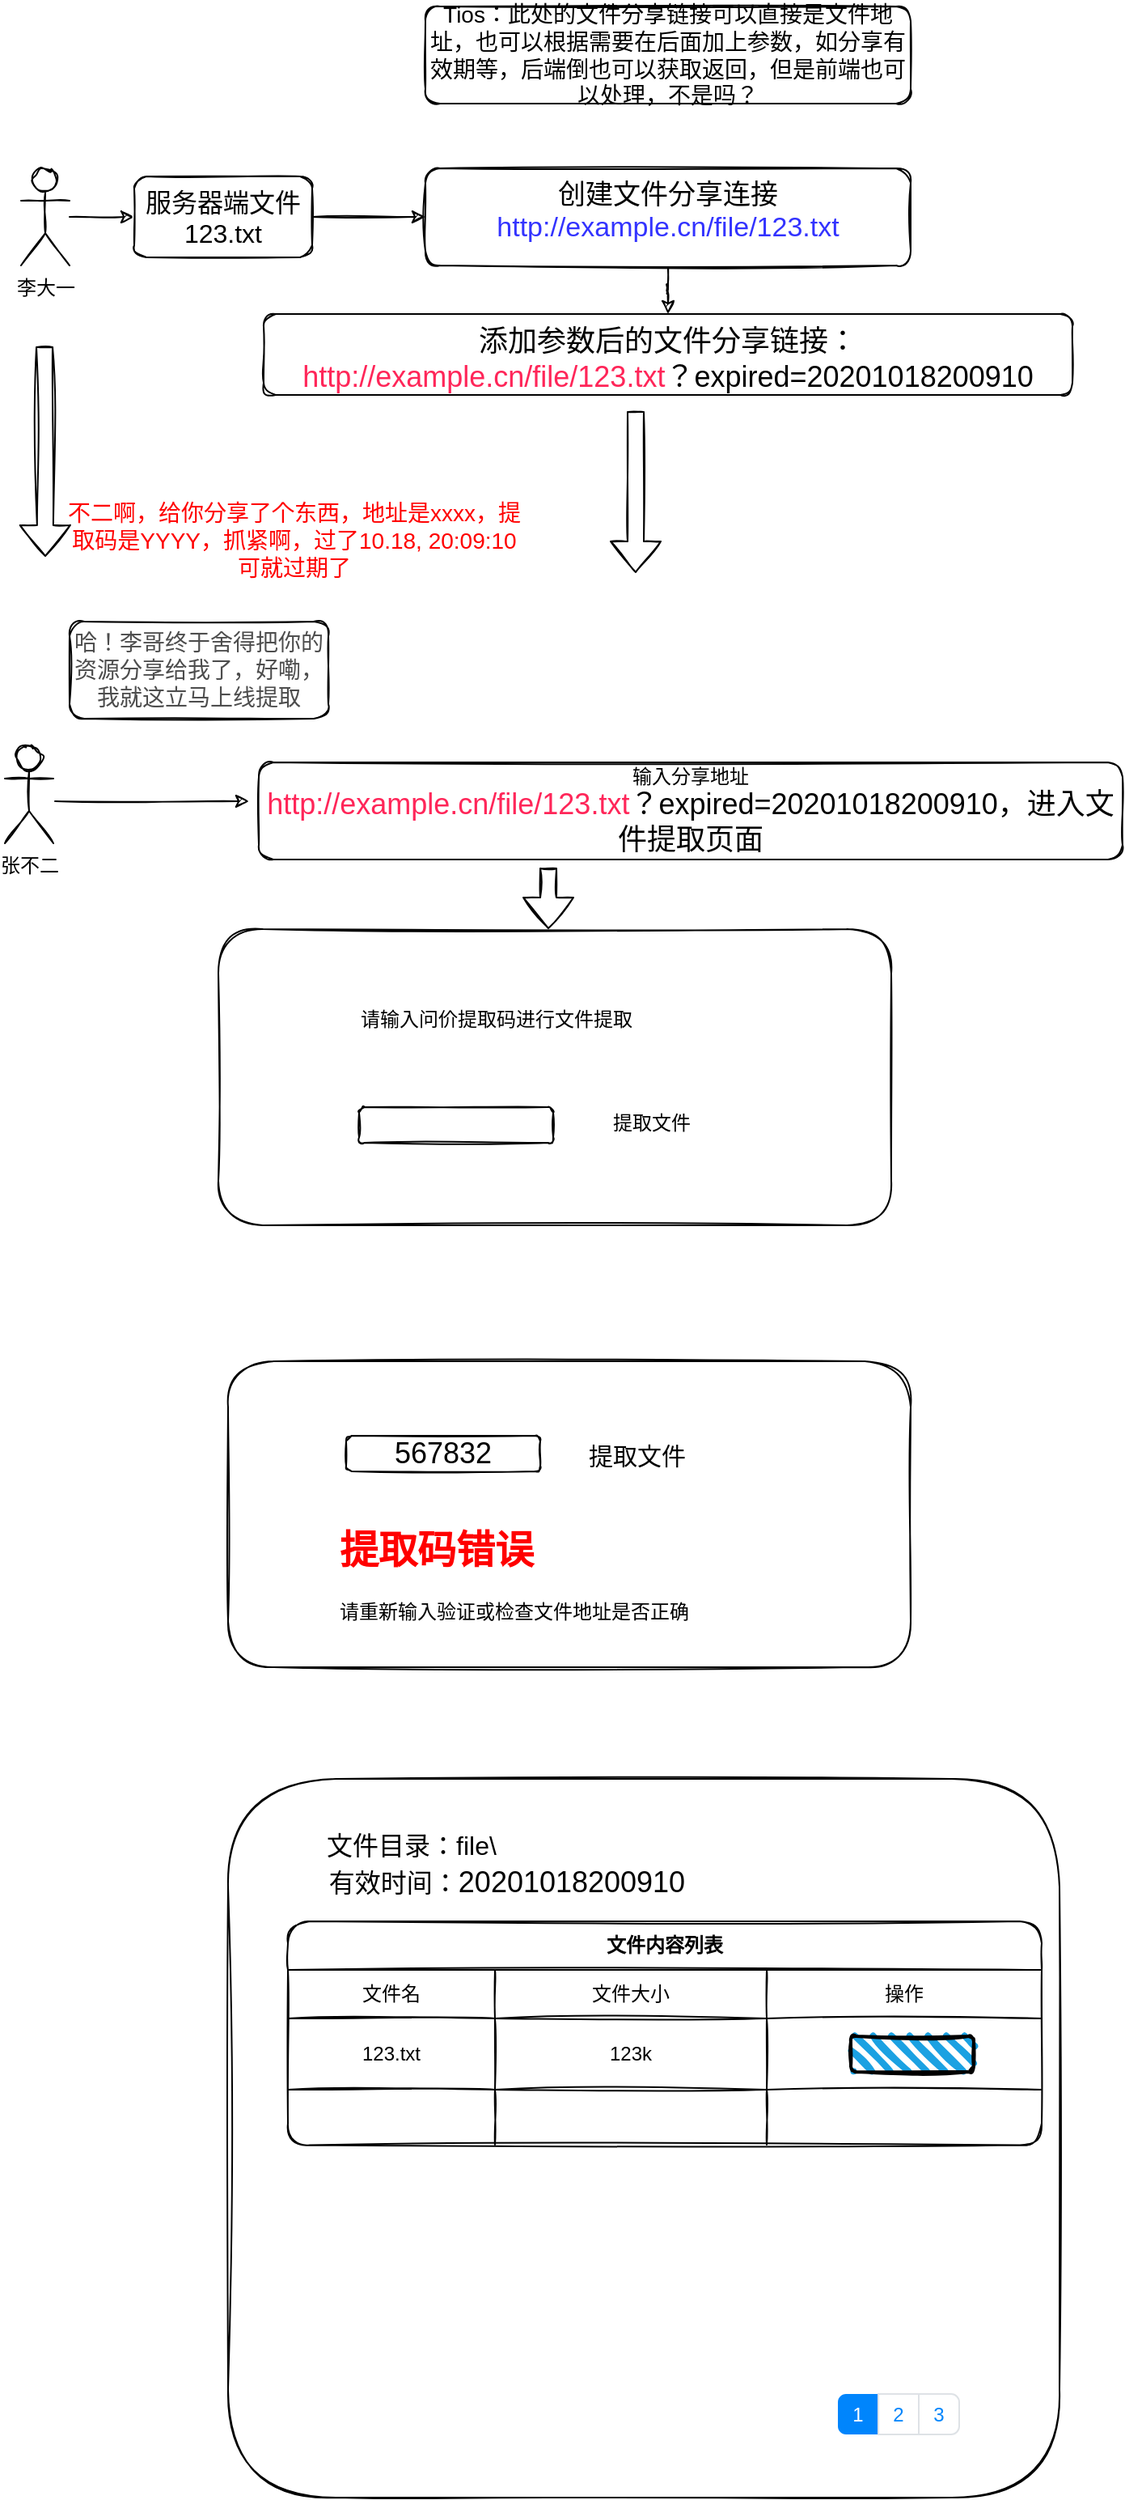 <mxfile version="13.6.4" type="github">
  <diagram id="DDBYl9v7bE2k25orbSkt" name="Page-1">
    <mxGraphModel dx="999" dy="752" grid="0" gridSize="10" guides="1" tooltips="1" connect="1" arrows="1" fold="1" page="1" pageScale="1" pageWidth="827" pageHeight="1169" background="none" math="0" shadow="0">
      <root>
        <mxCell id="0" />
        <mxCell id="1" parent="0" />
        <mxCell id="7vhfV_jU5vwpWM1bPvTO-6" value="" style="edgeStyle=orthogonalEdgeStyle;orthogonalLoop=1;jettySize=auto;html=1;sketch=1;" edge="1" parent="1" source="7vhfV_jU5vwpWM1bPvTO-4" target="7vhfV_jU5vwpWM1bPvTO-5">
          <mxGeometry relative="1" as="geometry" />
        </mxCell>
        <mxCell id="7vhfV_jU5vwpWM1bPvTO-4" value="李大一" style="shape=umlActor;verticalLabelPosition=bottom;verticalAlign=top;html=1;outlineConnect=0;sketch=1;rounded=1;" vertex="1" parent="1">
          <mxGeometry x="100" y="120" width="30" height="60" as="geometry" />
        </mxCell>
        <mxCell id="7vhfV_jU5vwpWM1bPvTO-11" value="" style="edgeStyle=orthogonalEdgeStyle;orthogonalLoop=1;jettySize=auto;html=1;sketch=1;" edge="1" parent="1" source="7vhfV_jU5vwpWM1bPvTO-5" target="7vhfV_jU5vwpWM1bPvTO-10">
          <mxGeometry relative="1" as="geometry" />
        </mxCell>
        <mxCell id="7vhfV_jU5vwpWM1bPvTO-5" value="&lt;font style=&quot;font-size: 16px&quot;&gt;服务器端文件&lt;br&gt;123.txt&lt;/font&gt;" style="whiteSpace=wrap;html=1;verticalAlign=top;sketch=1;rounded=1;" vertex="1" parent="1">
          <mxGeometry x="170" y="125" width="110" height="50" as="geometry" />
        </mxCell>
        <mxCell id="7vhfV_jU5vwpWM1bPvTO-17" value="" style="edgeStyle=orthogonalEdgeStyle;orthogonalLoop=1;jettySize=auto;html=1;sketch=1;" edge="1" parent="1" source="7vhfV_jU5vwpWM1bPvTO-10" target="7vhfV_jU5vwpWM1bPvTO-16">
          <mxGeometry relative="1" as="geometry" />
        </mxCell>
        <mxCell id="7vhfV_jU5vwpWM1bPvTO-10" value="&lt;font style=&quot;font-size: 17px&quot;&gt;创建文件分享连接&lt;br&gt;&lt;font color=&quot;#3333ff&quot;&gt;http://example.cn/file/123.txt&lt;/font&gt;&lt;/font&gt;" style="whiteSpace=wrap;html=1;verticalAlign=top;sketch=1;rounded=1;" vertex="1" parent="1">
          <mxGeometry x="350" y="120" width="300" height="60" as="geometry" />
        </mxCell>
        <mxCell id="7vhfV_jU5vwpWM1bPvTO-12" value="" style="shape=flexArrow;endArrow=classic;html=1;sketch=1;" edge="1" parent="1">
          <mxGeometry width="50" height="50" relative="1" as="geometry">
            <mxPoint x="480" y="270" as="sourcePoint" />
            <mxPoint x="480" y="370" as="targetPoint" />
          </mxGeometry>
        </mxCell>
        <mxCell id="7vhfV_jU5vwpWM1bPvTO-13" value="&lt;font style=&quot;font-size: 14px&quot;&gt;Tios：此处的文件分享链接可以直接是文件地址，也可以根据需要在后面加上参数，如分享有效期等，后端倒也可以获取返回，但是前端也可以处理，不是吗？&lt;/font&gt;" style="whiteSpace=wrap;html=1;sketch=1;rounded=1;" vertex="1" parent="1">
          <mxGeometry x="350" y="20" width="300" height="60" as="geometry" />
        </mxCell>
        <mxCell id="7vhfV_jU5vwpWM1bPvTO-16" value="&lt;font style=&quot;font-size: 18px&quot;&gt;添加参数后的文件分享链接：&lt;br&gt;&lt;font color=&quot;#ff2659&quot;&gt;http://example.cn/file/123.txt&lt;/font&gt;？expired=20201018200910&lt;/font&gt;" style="whiteSpace=wrap;html=1;verticalAlign=top;sketch=1;rounded=1;" vertex="1" parent="1">
          <mxGeometry x="250" y="210" width="500" height="50" as="geometry" />
        </mxCell>
        <mxCell id="7vhfV_jU5vwpWM1bPvTO-18" value="" style="shape=flexArrow;endArrow=classic;html=1;sketch=1;" edge="1" parent="1">
          <mxGeometry width="50" height="50" relative="1" as="geometry">
            <mxPoint x="114.5" y="230" as="sourcePoint" />
            <mxPoint x="115" y="360" as="targetPoint" />
          </mxGeometry>
        </mxCell>
        <mxCell id="7vhfV_jU5vwpWM1bPvTO-20" value="&lt;font color=&quot;#ff0000&quot; style=&quot;font-size: 14px&quot;&gt;不二啊，给你分享了个东西，地址是xxxx，提取码是YYYY，抓紧啊，过了10.18, 20:09:10可就过期了&lt;/font&gt;" style="text;html=1;strokeColor=none;fillColor=none;align=center;verticalAlign=middle;whiteSpace=wrap;sketch=1;rounded=1;" vertex="1" parent="1">
          <mxGeometry x="124" y="340" width="290" height="20" as="geometry" />
        </mxCell>
        <mxCell id="7vhfV_jU5vwpWM1bPvTO-26" style="edgeStyle=orthogonalEdgeStyle;orthogonalLoop=1;jettySize=auto;html=1;sketch=1;" edge="1" parent="1">
          <mxGeometry relative="1" as="geometry">
            <mxPoint x="241" y="511" as="targetPoint" />
            <mxPoint x="121" y="511" as="sourcePoint" />
          </mxGeometry>
        </mxCell>
        <mxCell id="7vhfV_jU5vwpWM1bPvTO-21" value="张不二" style="shape=umlActor;verticalLabelPosition=bottom;verticalAlign=top;html=1;outlineConnect=0;sketch=1;rounded=1;" vertex="1" parent="1">
          <mxGeometry x="90" y="477" width="30" height="60" as="geometry" />
        </mxCell>
        <mxCell id="7vhfV_jU5vwpWM1bPvTO-22" value="&lt;font style=&quot;font-size: 14px&quot; color=&quot;#4d4d4d&quot;&gt;哈！李哥终于舍得把你的资源分享给我了，好嘞，我就这立马上线提取&lt;/font&gt;" style="whiteSpace=wrap;html=1;sketch=1;rounded=1;" vertex="1" parent="1">
          <mxGeometry x="130" y="400" width="160" height="60" as="geometry" />
        </mxCell>
        <mxCell id="7vhfV_jU5vwpWM1bPvTO-25" value="输入分享地址&lt;br&gt;&lt;font color=&quot;#ff2659&quot; style=&quot;font-size: 18px&quot;&gt;http://example.cn/file/123.txt&lt;/font&gt;&lt;span style=&quot;font-size: 18px&quot;&gt;？expired=20201018200910，进入文件提取页面&lt;/span&gt;" style="whiteSpace=wrap;html=1;sketch=1;rounded=1;" vertex="1" parent="1">
          <mxGeometry x="247" y="487" width="534" height="60" as="geometry" />
        </mxCell>
        <mxCell id="7vhfV_jU5vwpWM1bPvTO-28" value="" style="whiteSpace=wrap;html=1;sketch=1;rounded=1;" vertex="1" parent="1">
          <mxGeometry x="222" y="590" width="416" height="183" as="geometry" />
        </mxCell>
        <mxCell id="7vhfV_jU5vwpWM1bPvTO-29" value="" style="whiteSpace=wrap;html=1;sketch=1;rounded=1;" vertex="1" parent="1">
          <mxGeometry x="309" y="700" width="120" height="22" as="geometry" />
        </mxCell>
        <mxCell id="7vhfV_jU5vwpWM1bPvTO-30" value="请输入问价提取码进行文件提取" style="text;html=1;strokeColor=none;fillColor=none;align=center;verticalAlign=middle;whiteSpace=wrap;sketch=1;rounded=1;" vertex="1" parent="1">
          <mxGeometry x="307" y="636" width="174" height="20" as="geometry" />
        </mxCell>
        <mxCell id="7vhfV_jU5vwpWM1bPvTO-33" value="提取文件" style="text;html=1;strokeColor=none;fillColor=none;align=center;verticalAlign=middle;whiteSpace=wrap;sketch=1;rounded=1;" vertex="1" parent="1">
          <mxGeometry x="456" y="700" width="68" height="20" as="geometry" />
        </mxCell>
        <mxCell id="7vhfV_jU5vwpWM1bPvTO-35" value="" style="shape=flexArrow;endArrow=classic;html=1;sketch=1;" edge="1" parent="1">
          <mxGeometry width="50" height="50" relative="1" as="geometry">
            <mxPoint x="426" y="552" as="sourcePoint" />
            <mxPoint x="426" y="590" as="targetPoint" />
          </mxGeometry>
        </mxCell>
        <mxCell id="7vhfV_jU5vwpWM1bPvTO-36" value="" style="rounded=1;whiteSpace=wrap;html=1;sketch=1;" vertex="1" parent="1">
          <mxGeometry x="228" y="857" width="422" height="189" as="geometry" />
        </mxCell>
        <mxCell id="7vhfV_jU5vwpWM1bPvTO-37" value="&lt;font style=&quot;font-size: 18px&quot;&gt;567832&lt;/font&gt;" style="whiteSpace=wrap;html=1;sketch=1;rounded=1;" vertex="1" parent="1">
          <mxGeometry x="301" y="903" width="120" height="22" as="geometry" />
        </mxCell>
        <mxCell id="7vhfV_jU5vwpWM1bPvTO-38" value="&lt;font style=&quot;font-size: 15px&quot;&gt;提取文件&lt;/font&gt;" style="text;html=1;strokeColor=none;fillColor=none;align=center;verticalAlign=middle;whiteSpace=wrap;sketch=1;rounded=1;" vertex="1" parent="1">
          <mxGeometry x="447" y="905" width="68" height="20" as="geometry" />
        </mxCell>
        <mxCell id="7vhfV_jU5vwpWM1bPvTO-39" value="&lt;h1&gt;&lt;font color=&quot;#ff0000&quot;&gt;提取码错误&lt;/font&gt;&lt;/h1&gt;&lt;p&gt;请重新输入验证或检查文件地址是否正确&lt;/p&gt;" style="text;html=1;strokeColor=none;fillColor=none;spacing=5;spacingTop=-20;whiteSpace=wrap;overflow=hidden;rounded=0;sketch=1;" vertex="1" parent="1">
          <mxGeometry x="292" y="954" width="263" height="67" as="geometry" />
        </mxCell>
        <mxCell id="7vhfV_jU5vwpWM1bPvTO-40" value="" style="rounded=1;whiteSpace=wrap;html=1;sketch=1;" vertex="1" parent="1">
          <mxGeometry x="228" y="1115" width="514" height="444" as="geometry" />
        </mxCell>
        <mxCell id="7vhfV_jU5vwpWM1bPvTO-44" value="&lt;font style=&quot;font-size: 16px&quot;&gt;文件目录：file\&lt;/font&gt;" style="text;html=1;strokeColor=none;fillColor=none;align=center;verticalAlign=middle;whiteSpace=wrap;rounded=0;sketch=1;" vertex="1" parent="1">
          <mxGeometry x="269" y="1146" width="145" height="20" as="geometry" />
        </mxCell>
        <mxCell id="7vhfV_jU5vwpWM1bPvTO-45" value="&lt;span style=&quot;font-size: 16px&quot;&gt;有效时间：&lt;/span&gt;&lt;span style=&quot;font-size: 18px&quot;&gt;20201018200910&lt;/span&gt;" style="text;html=1;strokeColor=none;fillColor=none;align=center;verticalAlign=middle;whiteSpace=wrap;rounded=0;sketch=1;" vertex="1" parent="1">
          <mxGeometry x="269" y="1169" width="263" height="20" as="geometry" />
        </mxCell>
        <mxCell id="7vhfV_jU5vwpWM1bPvTO-46" value="" style="html=1;shadow=0;dashed=0;shape=mxgraph.bootstrap.rrect;rSize=5;strokeColor=#DEE2E6;html=1;whiteSpace=wrap;fillColor=#ffffff;fontColor=#0085FC;rounded=1;sketch=1;" vertex="1" parent="1">
          <mxGeometry x="605" y="1495" width="75" height="25" as="geometry" />
        </mxCell>
        <mxCell id="7vhfV_jU5vwpWM1bPvTO-47" value="1" style="strokeColor=inherit;fillColor=inherit;gradientColor=inherit;html=1;shadow=0;dashed=0;shape=mxgraph.bootstrap.leftButton;rSize=5;perimeter=none;whiteSpace=wrap;resizeHeight=1;fillColor=#0085FC;strokeColor=none;fontColor=#ffffff;fontSize=12;" vertex="1" parent="7vhfV_jU5vwpWM1bPvTO-46">
          <mxGeometry width="25" height="25" relative="1" as="geometry" />
        </mxCell>
        <mxCell id="7vhfV_jU5vwpWM1bPvTO-48" value="2" style="strokeColor=inherit;fillColor=inherit;gradientColor=inherit;fontColor=inherit;html=1;shadow=0;dashed=0;perimeter=none;whiteSpace=wrap;resizeHeight=1;fontSize=12;" vertex="1" parent="7vhfV_jU5vwpWM1bPvTO-46">
          <mxGeometry width="25" height="25" relative="1" as="geometry">
            <mxPoint x="25" as="offset" />
          </mxGeometry>
        </mxCell>
        <mxCell id="7vhfV_jU5vwpWM1bPvTO-49" value="3" style="strokeColor=inherit;fillColor=inherit;gradientColor=inherit;fontColor=inherit;html=1;shadow=0;dashed=0;shape=mxgraph.bootstrap.rightButton;rSize=5;perimeter=none;whiteSpace=wrap;resizeHeight=1;fontSize=12;" vertex="1" parent="7vhfV_jU5vwpWM1bPvTO-46">
          <mxGeometry x="1" width="25" height="25" relative="1" as="geometry">
            <mxPoint x="-25" as="offset" />
          </mxGeometry>
        </mxCell>
        <mxCell id="7vhfV_jU5vwpWM1bPvTO-66" value="文件内容列表" style="shape=table;html=1;whiteSpace=wrap;startSize=30;container=1;collapsible=0;childLayout=tableLayout;fontStyle=1;align=center;rounded=1;sketch=1;" vertex="1" parent="1">
          <mxGeometry x="265" y="1203" width="466" height="138.25" as="geometry" />
        </mxCell>
        <mxCell id="7vhfV_jU5vwpWM1bPvTO-67" value="" style="shape=partialRectangle;html=1;whiteSpace=wrap;collapsible=0;dropTarget=0;pointerEvents=0;fillColor=none;top=0;left=0;bottom=0;right=0;points=[[0,0.5],[1,0.5]];portConstraint=eastwest;" vertex="1" parent="7vhfV_jU5vwpWM1bPvTO-66">
          <mxGeometry y="30" width="466" height="30" as="geometry" />
        </mxCell>
        <mxCell id="7vhfV_jU5vwpWM1bPvTO-68" value="文件名" style="shape=partialRectangle;html=1;whiteSpace=wrap;connectable=0;fillColor=none;top=0;left=0;bottom=0;right=0;overflow=hidden;" vertex="1" parent="7vhfV_jU5vwpWM1bPvTO-67">
          <mxGeometry width="128" height="30" as="geometry" />
        </mxCell>
        <mxCell id="7vhfV_jU5vwpWM1bPvTO-69" value="文件大小" style="shape=partialRectangle;html=1;whiteSpace=wrap;connectable=0;fillColor=none;top=0;left=0;bottom=0;right=0;overflow=hidden;" vertex="1" parent="7vhfV_jU5vwpWM1bPvTO-67">
          <mxGeometry x="128" width="168" height="30" as="geometry" />
        </mxCell>
        <mxCell id="7vhfV_jU5vwpWM1bPvTO-70" value="操作" style="shape=partialRectangle;html=1;whiteSpace=wrap;connectable=0;fillColor=none;top=0;left=0;bottom=0;right=0;overflow=hidden;" vertex="1" parent="7vhfV_jU5vwpWM1bPvTO-67">
          <mxGeometry x="296" width="170" height="30" as="geometry" />
        </mxCell>
        <mxCell id="7vhfV_jU5vwpWM1bPvTO-71" value="" style="shape=partialRectangle;html=1;whiteSpace=wrap;collapsible=0;dropTarget=0;pointerEvents=0;fillColor=none;top=0;left=0;bottom=0;right=0;points=[[0,0.5],[1,0.5]];portConstraint=eastwest;" vertex="1" parent="7vhfV_jU5vwpWM1bPvTO-66">
          <mxGeometry y="60" width="466" height="44" as="geometry" />
        </mxCell>
        <mxCell id="7vhfV_jU5vwpWM1bPvTO-72" value="123.txt" style="shape=partialRectangle;html=1;whiteSpace=wrap;connectable=0;fillColor=none;top=0;left=0;bottom=0;right=0;overflow=hidden;" vertex="1" parent="7vhfV_jU5vwpWM1bPvTO-71">
          <mxGeometry width="128" height="44" as="geometry" />
        </mxCell>
        <mxCell id="7vhfV_jU5vwpWM1bPvTO-73" value="123k" style="shape=partialRectangle;html=1;whiteSpace=wrap;connectable=0;fillColor=none;top=0;left=0;bottom=0;right=0;overflow=hidden;" vertex="1" parent="7vhfV_jU5vwpWM1bPvTO-71">
          <mxGeometry x="128" width="168" height="44" as="geometry" />
        </mxCell>
        <mxCell id="7vhfV_jU5vwpWM1bPvTO-74" value="" style="shape=partialRectangle;html=1;whiteSpace=wrap;connectable=0;fillColor=none;top=0;left=0;bottom=0;right=0;overflow=hidden;" vertex="1" parent="7vhfV_jU5vwpWM1bPvTO-71">
          <mxGeometry x="296" width="170" height="44" as="geometry" />
        </mxCell>
        <mxCell id="7vhfV_jU5vwpWM1bPvTO-75" value="" style="shape=partialRectangle;html=1;whiteSpace=wrap;collapsible=0;dropTarget=0;pointerEvents=0;fillColor=none;top=0;left=0;bottom=0;right=0;points=[[0,0.5],[1,0.5]];portConstraint=eastwest;" vertex="1" parent="7vhfV_jU5vwpWM1bPvTO-66">
          <mxGeometry y="104" width="466" height="34" as="geometry" />
        </mxCell>
        <mxCell id="7vhfV_jU5vwpWM1bPvTO-76" value="" style="shape=partialRectangle;html=1;whiteSpace=wrap;connectable=0;fillColor=none;top=0;left=0;bottom=0;right=0;overflow=hidden;" vertex="1" parent="7vhfV_jU5vwpWM1bPvTO-75">
          <mxGeometry width="128" height="34" as="geometry" />
        </mxCell>
        <mxCell id="7vhfV_jU5vwpWM1bPvTO-77" value="" style="shape=partialRectangle;html=1;whiteSpace=wrap;connectable=0;fillColor=none;top=0;left=0;bottom=0;right=0;overflow=hidden;" vertex="1" parent="7vhfV_jU5vwpWM1bPvTO-75">
          <mxGeometry x="128" width="168" height="34" as="geometry" />
        </mxCell>
        <mxCell id="7vhfV_jU5vwpWM1bPvTO-78" value="" style="shape=partialRectangle;html=1;whiteSpace=wrap;connectable=0;fillColor=none;top=0;left=0;bottom=0;right=0;overflow=hidden;" vertex="1" parent="7vhfV_jU5vwpWM1bPvTO-75">
          <mxGeometry x="296" width="170" height="34" as="geometry" />
        </mxCell>
        <mxCell id="7vhfV_jU5vwpWM1bPvTO-79" value="" style="rounded=1;whiteSpace=wrap;html=1;strokeWidth=2;fillWeight=4;hachureGap=8;hachureAngle=45;fillColor=#1ba1e2;sketch=1;" vertex="1" parent="1">
          <mxGeometry x="613" y="1274" width="76" height="22" as="geometry" />
        </mxCell>
      </root>
    </mxGraphModel>
  </diagram>
</mxfile>
